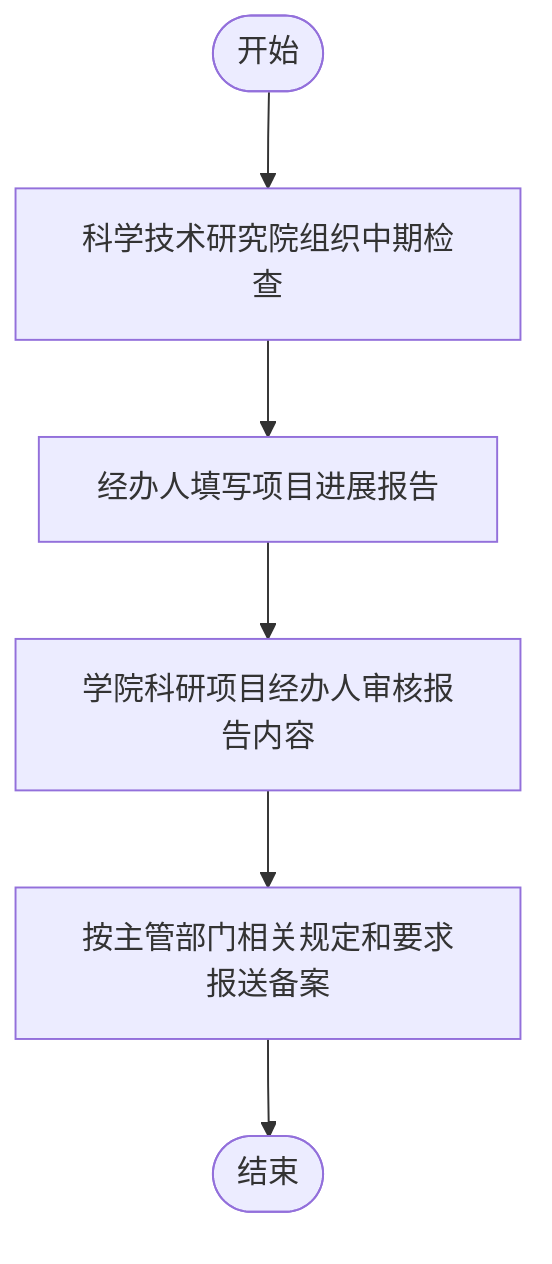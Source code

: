 flowchart TD
    Start([开始]) --> A[科学技术研究院组织中期检查]
    A --> B[经办人填写项目进展报告]
    B --> C[学院科研项目经办人审核报告内容]
    C --> D[按主管部门相关规定和要求报送备案]
    D --> End([结束])